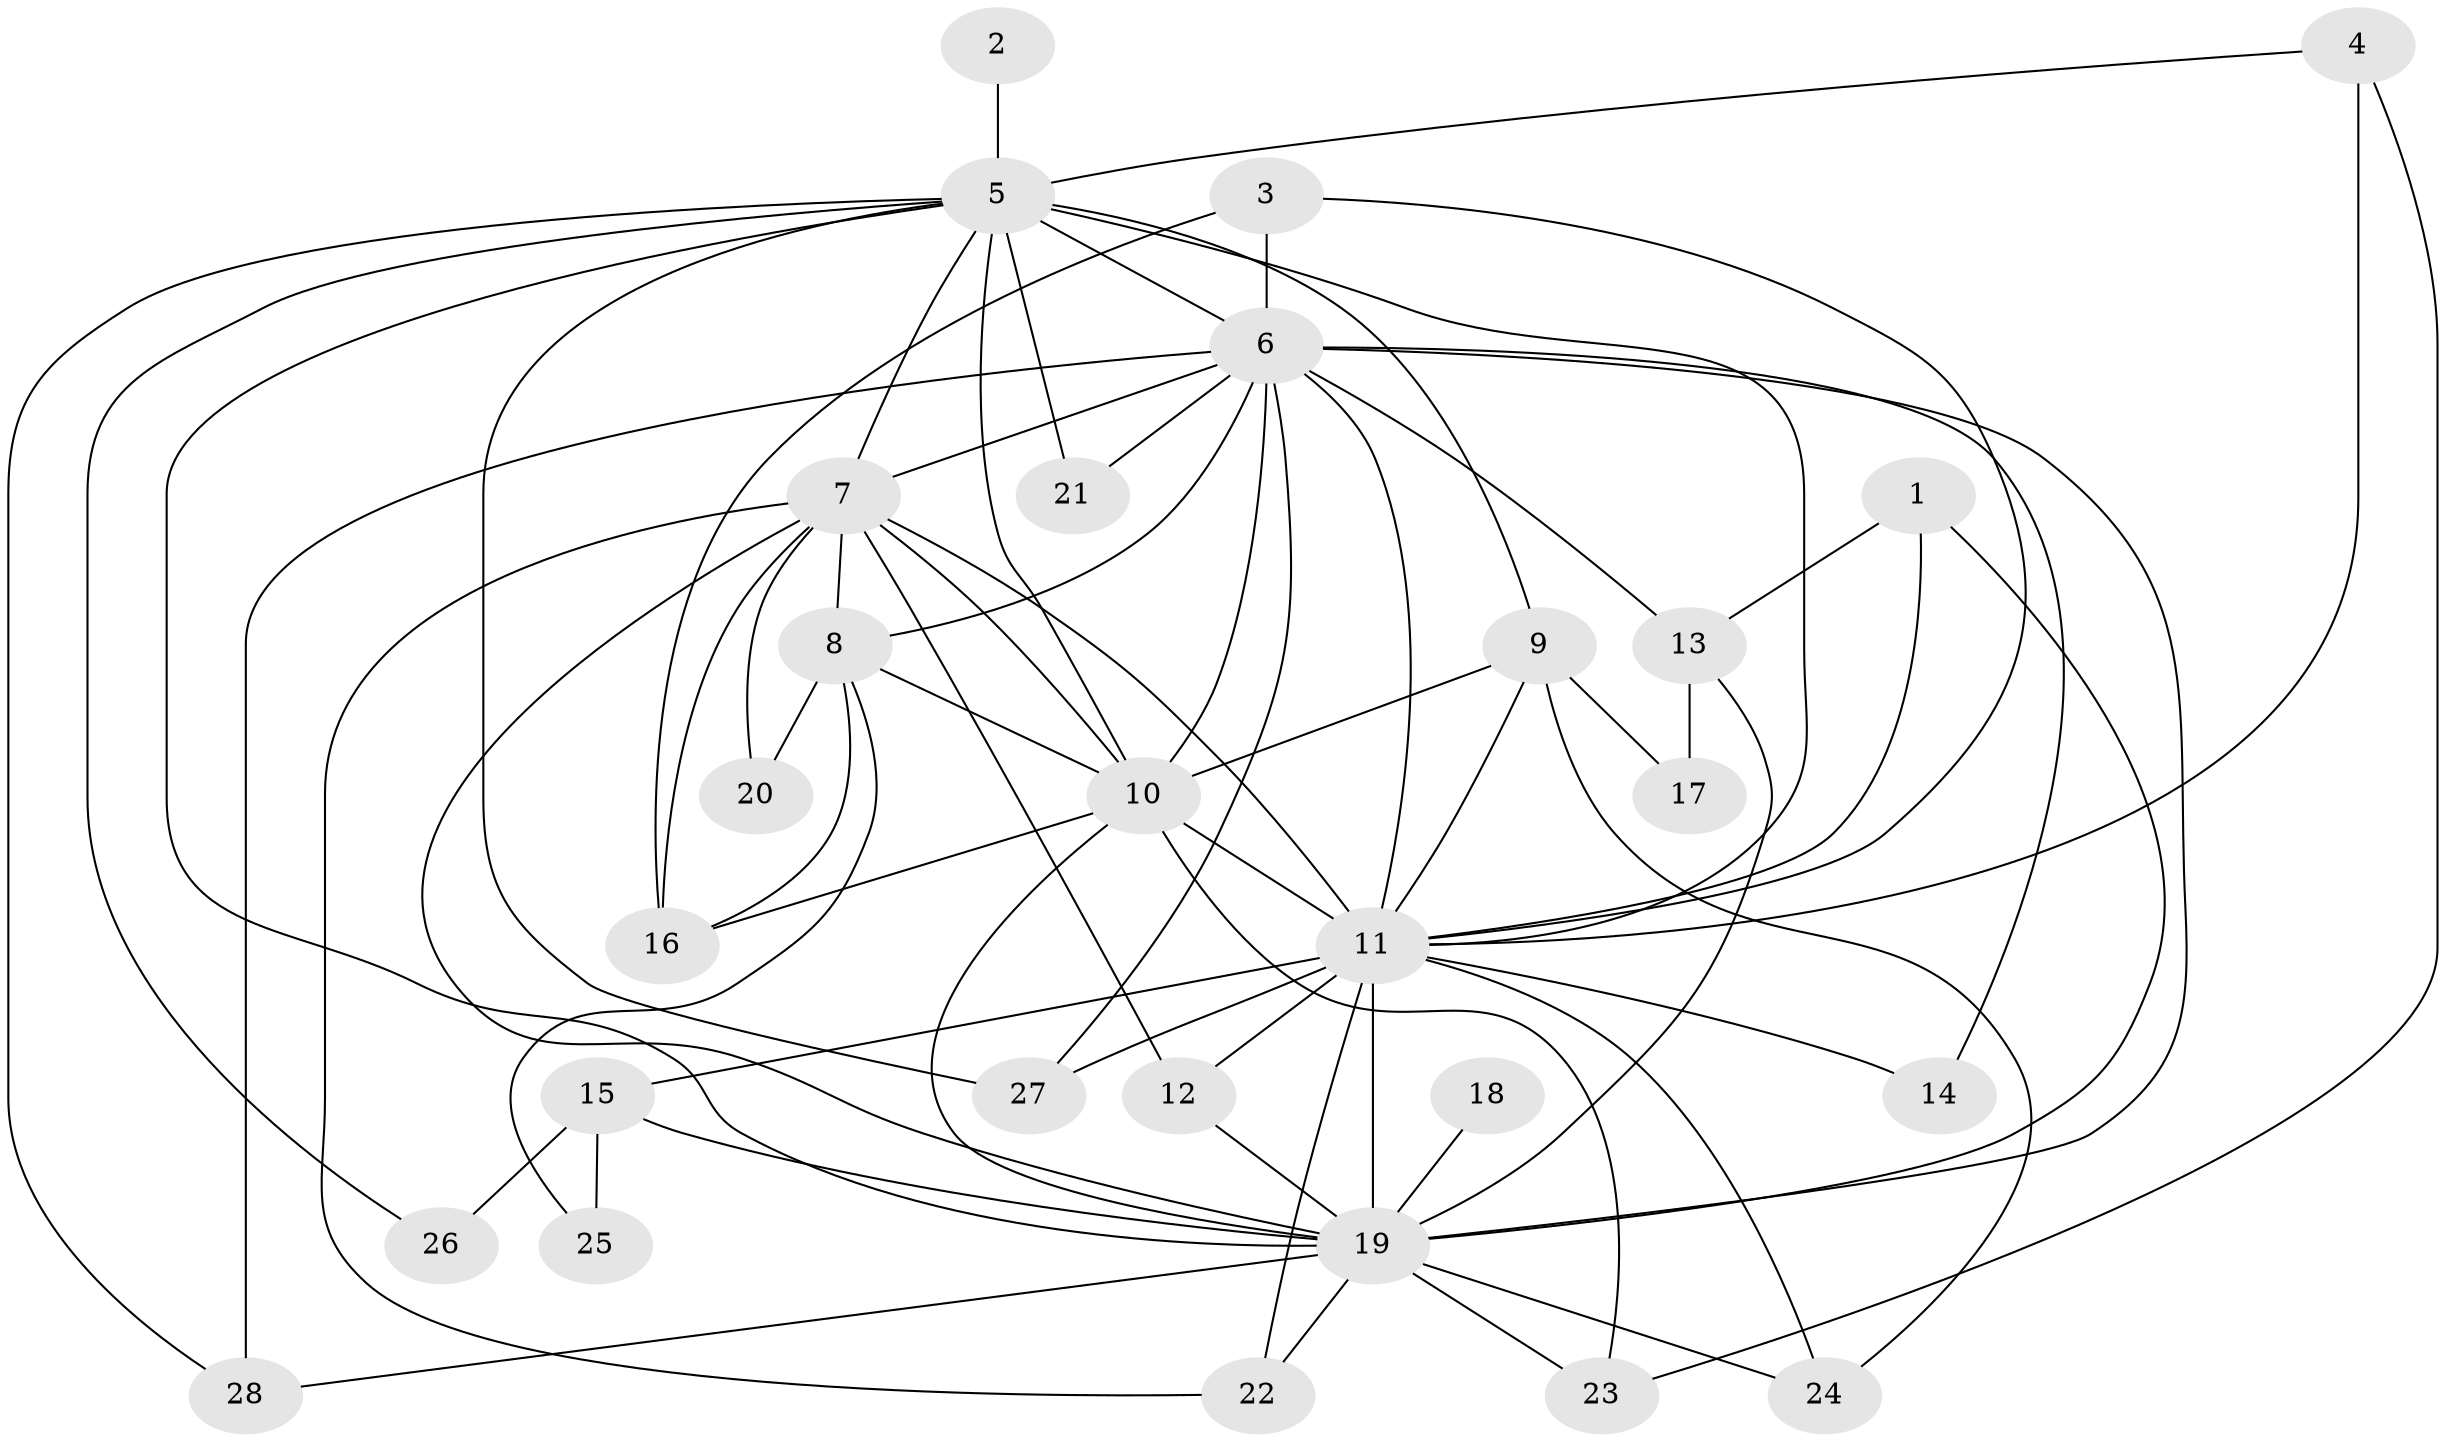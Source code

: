 // original degree distribution, {13: 0.017857142857142856, 18: 0.017857142857142856, 14: 0.03571428571428571, 15: 0.05357142857142857, 22: 0.017857142857142856, 16: 0.017857142857142856, 12: 0.017857142857142856, 4: 0.07142857142857142, 2: 0.5178571428571429, 3: 0.17857142857142858, 6: 0.017857142857142856, 5: 0.03571428571428571}
// Generated by graph-tools (version 1.1) at 2025/49/03/09/25 03:49:42]
// undirected, 28 vertices, 68 edges
graph export_dot {
graph [start="1"]
  node [color=gray90,style=filled];
  1;
  2;
  3;
  4;
  5;
  6;
  7;
  8;
  9;
  10;
  11;
  12;
  13;
  14;
  15;
  16;
  17;
  18;
  19;
  20;
  21;
  22;
  23;
  24;
  25;
  26;
  27;
  28;
  1 -- 11 [weight=1.0];
  1 -- 13 [weight=1.0];
  1 -- 19 [weight=1.0];
  2 -- 5 [weight=1.0];
  3 -- 6 [weight=1.0];
  3 -- 11 [weight=1.0];
  3 -- 16 [weight=1.0];
  4 -- 5 [weight=1.0];
  4 -- 11 [weight=1.0];
  4 -- 23 [weight=1.0];
  5 -- 6 [weight=2.0];
  5 -- 7 [weight=1.0];
  5 -- 9 [weight=1.0];
  5 -- 10 [weight=3.0];
  5 -- 11 [weight=3.0];
  5 -- 19 [weight=1.0];
  5 -- 21 [weight=1.0];
  5 -- 26 [weight=1.0];
  5 -- 27 [weight=1.0];
  5 -- 28 [weight=1.0];
  6 -- 7 [weight=2.0];
  6 -- 8 [weight=1.0];
  6 -- 10 [weight=5.0];
  6 -- 11 [weight=6.0];
  6 -- 13 [weight=2.0];
  6 -- 14 [weight=1.0];
  6 -- 19 [weight=2.0];
  6 -- 21 [weight=1.0];
  6 -- 27 [weight=1.0];
  6 -- 28 [weight=2.0];
  7 -- 8 [weight=1.0];
  7 -- 10 [weight=2.0];
  7 -- 11 [weight=4.0];
  7 -- 12 [weight=1.0];
  7 -- 16 [weight=1.0];
  7 -- 19 [weight=2.0];
  7 -- 20 [weight=1.0];
  7 -- 22 [weight=1.0];
  8 -- 10 [weight=2.0];
  8 -- 16 [weight=1.0];
  8 -- 20 [weight=1.0];
  8 -- 25 [weight=1.0];
  9 -- 10 [weight=1.0];
  9 -- 11 [weight=1.0];
  9 -- 17 [weight=1.0];
  9 -- 24 [weight=1.0];
  10 -- 11 [weight=6.0];
  10 -- 16 [weight=1.0];
  10 -- 19 [weight=2.0];
  10 -- 23 [weight=1.0];
  11 -- 12 [weight=1.0];
  11 -- 14 [weight=1.0];
  11 -- 15 [weight=2.0];
  11 -- 19 [weight=3.0];
  11 -- 22 [weight=1.0];
  11 -- 24 [weight=1.0];
  11 -- 27 [weight=1.0];
  12 -- 19 [weight=1.0];
  13 -- 17 [weight=1.0];
  13 -- 19 [weight=1.0];
  15 -- 19 [weight=1.0];
  15 -- 25 [weight=1.0];
  15 -- 26 [weight=1.0];
  18 -- 19 [weight=1.0];
  19 -- 22 [weight=1.0];
  19 -- 23 [weight=1.0];
  19 -- 24 [weight=1.0];
  19 -- 28 [weight=2.0];
}

